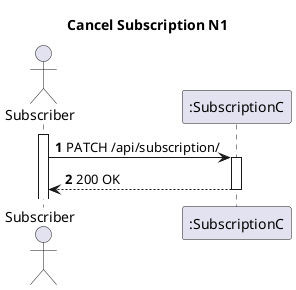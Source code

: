 @startuml
'https://plantuml.com/sequence-diagram

title Cancel Subscription N1

autoactivate on
autonumber

actor "Subscriber" as Subscriber
participant ":SubscriptionC" as SubscriptionC


activate Subscriber

Subscriber -> SubscriptionC: PATCH /api/subscription/
SubscriptionC --> Subscriber: 200 OK
@enduml
